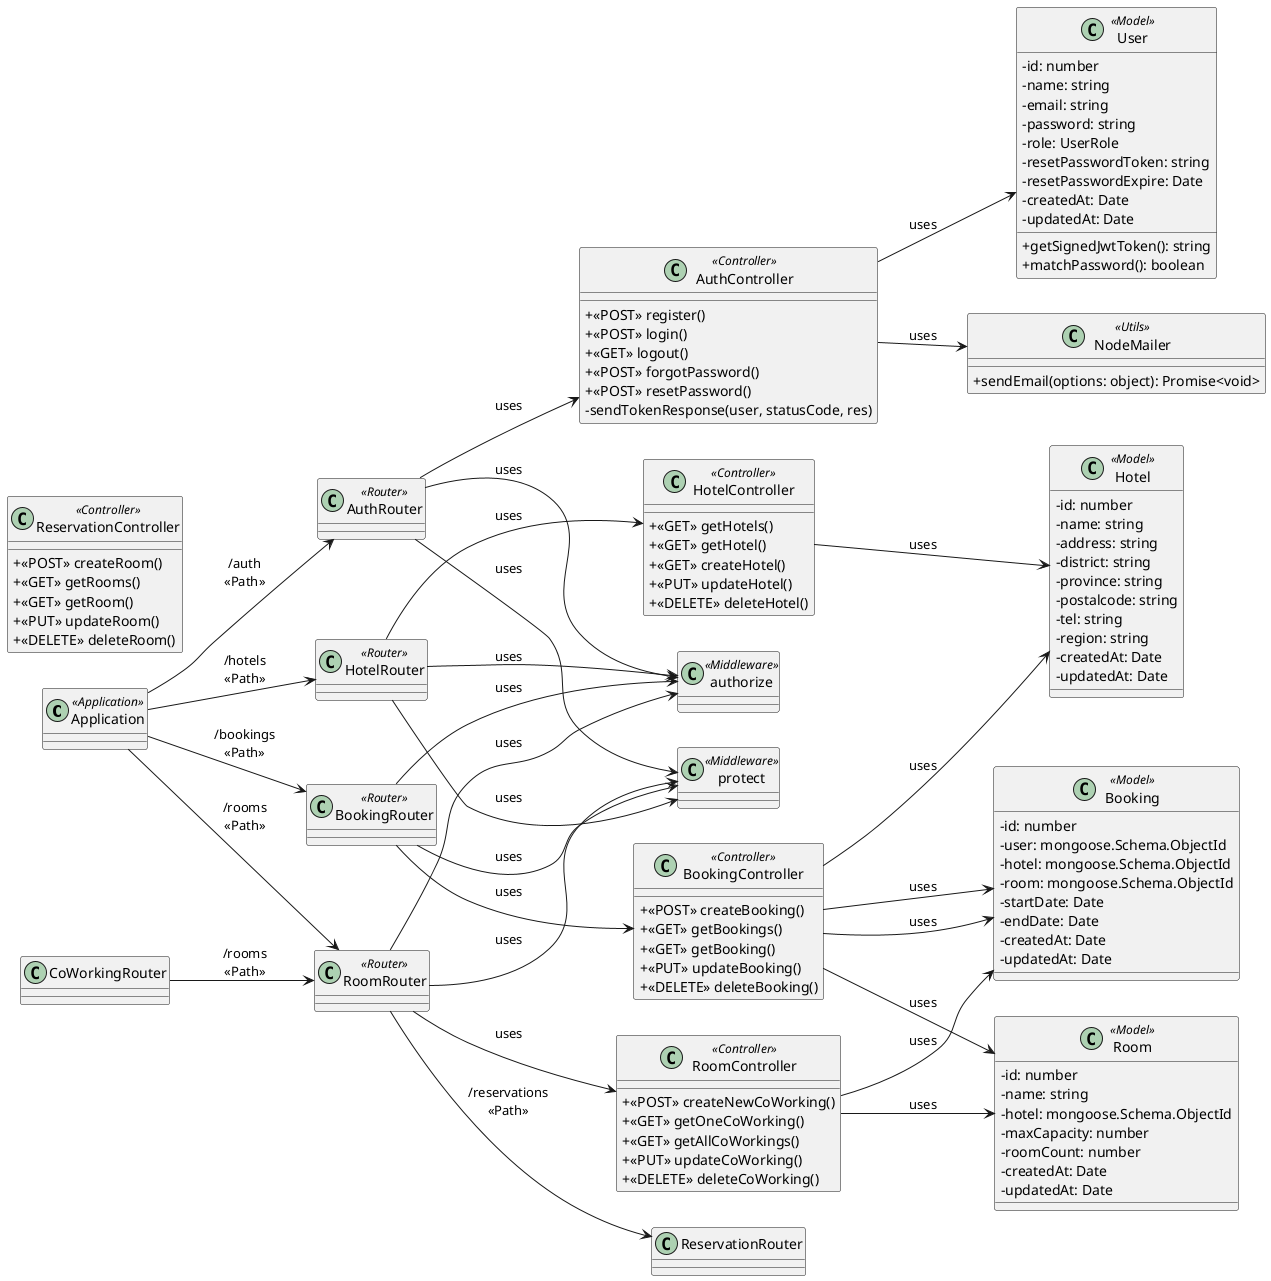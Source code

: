@startuml Class Diagram
left to right direction
skinparam packagePadding 20
skinparam classAttributeIconSize 0

class Application <<Application>>

' Routers
class AuthRouter <<Router>>
class HotelRouter <<Router>>
class RoomRouter <<Router>>
class BookingRouter <<Router>>

' Controllers
class AuthController <<Controller>> {
    + <<POST>> register()
    + <<POST>> login()
    + <<GET>> logout()
    + <<POST>> forgotPassword()
    + <<POST>> resetPassword()
    - sendTokenResponse(user, statusCode, res)
}

class HotelController <<Controller>> {
    + <<GET>> getHotels()
    + <<GET>> getHotel()
    + <<GET>> createHotel()
    + <<PUT>> updateHotel()
    + <<DELETE>> deleteHotel()
}

class RoomController <<Controller>> {
    + <<POST>> createNewCoWorking()
    + <<GET>> getOneCoWorking()
    + <<GET>> getAllCoWorkings()
    + <<PUT>> updateCoWorking()
    + <<DELETE>> deleteCoWorking()
}

class BookingController <<Controller>> {
    + <<POST>> createBooking()
    + <<GET>> getBookings()
    + <<GET>> getBooking()
    + <<PUT>> updateBooking()
    + <<DELETE>> deleteBooking()
}

class ReservationController <<Controller>> {
    + <<POST>> createRoom()
    + <<GET>> getRooms()
    + <<GET>> getRoom()
    + <<PUT>> updateRoom()
    + <<DELETE>> deleteRoom()
}

' Model
class User <<Model>> {
    - id: number
    - name: string
    - email: string
    - password: string
    - role: UserRole
    - resetPasswordToken: string
    - resetPasswordExpire: Date
    - createdAt: Date
    - updatedAt: Date

    + getSignedJwtToken(): string
    + matchPassword(): boolean
}

class Hotel <<Model>> {
    - id: number
    - name: string
    - address: string
    - district: string
    - province: string
    - postalcode: string
    - tel: string
    - region: string
    - createdAt: Date
    - updatedAt: Date
}

class Room <<Model>> {
    - id: number
    - name: string
    - hotel: mongoose.Schema.ObjectId
    - maxCapacity: number
    - roomCount: number
    - createdAt: Date
    - updatedAt: Date
}

class Booking <<Model>> {
    - id: number
    - user: mongoose.Schema.ObjectId
    - hotel: mongoose.Schema.ObjectId
    - room: mongoose.Schema.ObjectId
    - startDate: Date
    - endDate: Date
    - createdAt: Date
    - updatedAt: Date
}

' Utils
class NodeMailer <<Utils>> {
    + sendEmail(options: object): Promise<void>
}

' Middlewares
class authorize <<Middleware>>
class protect <<Middleware>>

'' Service & Router
Application --> AuthRouter: "/auth\n<<Path>>"
Application --> HotelRouter: "/hotels\n<<Path>>"
Application --> BookingRouter: "/bookings\n<<Path>>"
Application --> RoomRouter: "/rooms\n<<Path>>"

'' Routers & Routers
CoWorkingRouter --> RoomRouter: "/rooms\n<<Path>>"
RoomRouter --> ReservationRouter: "/reservations\n<<Path>>"

'' Router & Middlewares
AuthRouter --> authorize: "uses"
AuthRouter --> protect: "uses"

HotelRouter --> authorize: "uses"
HotelRouter --> protect: "uses"

RoomRouter --> authorize: "uses"
RoomRouter --> protect: "uses"

BookingRouter --> authorize: "uses"
BookingRouter --> protect: "uses"

'' Routers & Controllers
AuthRouter --> AuthController: "uses"
HotelRouter --> HotelController: "uses"
RoomRouter --> RoomController: "uses"
BookingRouter --> BookingController: "uses"

'' Controllers & Models
AuthController --> User: "uses"
HotelController --> Hotel: "uses"
RoomController --> Room: "uses"
BookingController --> Booking: "uses"
RoomController --> Booking: "uses"
BookingController --> Booking: "uses"
BookingController --> Hotel: "uses"
BookingController --> Room: "uses"

'' Utils
AuthController --> NodeMailer: "uses"

@enduml